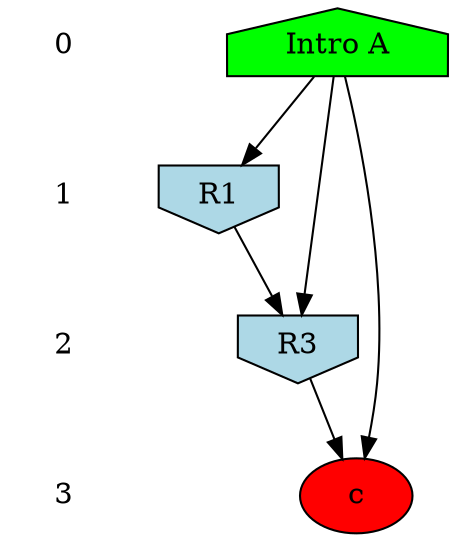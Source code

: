 /* Compression of 104 causal flows obtained in average at 2.531617E+00 t.u */
/* Compressed causal flows were: [1;2;3;4;5;6;7;8;9;10;11;12;13;14;15;16;17;18;19;20;21;22;23;24;25;26;27;28;29;30;31;32;33;34;35;36;37;38;39;40;41;42;43;44;45;46;47;48;49;50;51;52;53;54;55;56;57;58;59;60;61;62;63;64;65;66;67;68;69;70;71;72;73;74;75;76;77;78;79;80;81;82;83;84;85;86;87;88;89;90;91;92;93;94;95;96;97;98;99;100;101;102;103;104] */
digraph G{
 ranksep=.5 ; 
{ rank = same ; "0" [shape=plaintext] ; node_1 [label ="Intro A", shape=house, style=filled, fillcolor=green] ;
}
{ rank = same ; "1" [shape=plaintext] ; node_2 [label="R1", shape=invhouse, style=filled, fillcolor = lightblue] ;
}
{ rank = same ; "2" [shape=plaintext] ; node_3 [label="R3", shape=invhouse, style=filled, fillcolor = lightblue] ;
}
{ rank = same ; "3" [shape=plaintext] ; node_4 [label ="c", style=filled, fillcolor=red] ;
}
"0" -> "1" [style="invis"]; 
"1" -> "2" [style="invis"]; 
"2" -> "3" [style="invis"]; 
node_1 -> node_2
node_1 -> node_3
node_2 -> node_3
node_1 -> node_4
node_3 -> node_4
}
/*
 Dot generation time: 0.000000
*/